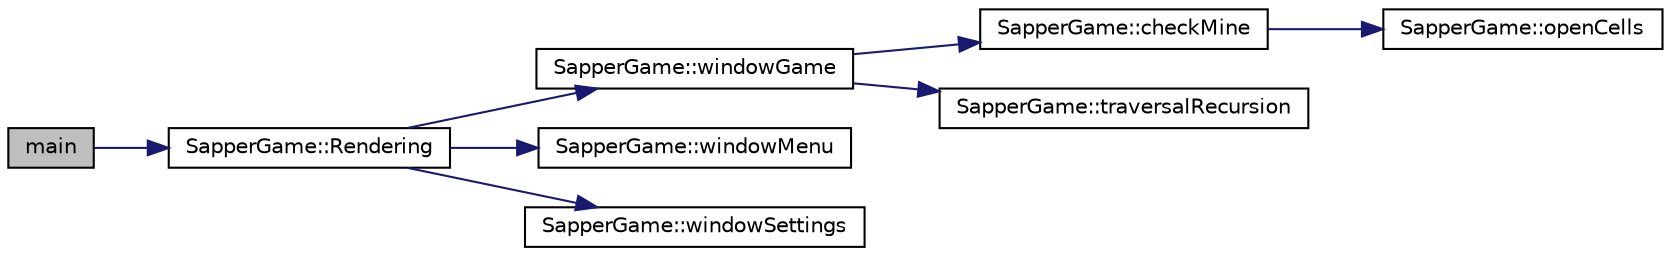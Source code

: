 digraph "main"
{
 // LATEX_PDF_SIZE
  edge [fontname="Helvetica",fontsize="10",labelfontname="Helvetica",labelfontsize="10"];
  node [fontname="Helvetica",fontsize="10",shape=record];
  rankdir="LR";
  Node1 [label="main",height=0.2,width=0.4,color="black", fillcolor="grey75", style="filled", fontcolor="black",tooltip=" "];
  Node1 -> Node2 [color="midnightblue",fontsize="10",style="solid",fontname="Helvetica"];
  Node2 [label="SapperGame::Rendering",height=0.2,width=0.4,color="black", fillcolor="white", style="filled",URL="$class_sapper_game.html#ac09e4985419e0b1f850ef85413478905",tooltip=" "];
  Node2 -> Node3 [color="midnightblue",fontsize="10",style="solid",fontname="Helvetica"];
  Node3 [label="SapperGame::windowGame",height=0.2,width=0.4,color="black", fillcolor="white", style="filled",URL="$class_sapper_game.html#a40a8ba499fce481c4ea425fbfa0dfa91",tooltip=" "];
  Node3 -> Node4 [color="midnightblue",fontsize="10",style="solid",fontname="Helvetica"];
  Node4 [label="SapperGame::checkMine",height=0.2,width=0.4,color="black", fillcolor="white", style="filled",URL="$class_sapper_game.html#a0411e1ea08f80067fe5b0b7f4dd8c025",tooltip=" "];
  Node4 -> Node5 [color="midnightblue",fontsize="10",style="solid",fontname="Helvetica"];
  Node5 [label="SapperGame::openCells",height=0.2,width=0.4,color="black", fillcolor="white", style="filled",URL="$class_sapper_game.html#a1880280ee98cb39ae8615ea723b2a73f",tooltip=" "];
  Node3 -> Node6 [color="midnightblue",fontsize="10",style="solid",fontname="Helvetica"];
  Node6 [label="SapperGame::traversalRecursion",height=0.2,width=0.4,color="black", fillcolor="white", style="filled",URL="$class_sapper_game.html#a53a3ded55636d9cf70077a94bc205dcc",tooltip=" "];
  Node2 -> Node7 [color="midnightblue",fontsize="10",style="solid",fontname="Helvetica"];
  Node7 [label="SapperGame::windowMenu",height=0.2,width=0.4,color="black", fillcolor="white", style="filled",URL="$class_sapper_game.html#a2eceb9a419f92085baf24b241a3a5788",tooltip=" "];
  Node2 -> Node8 [color="midnightblue",fontsize="10",style="solid",fontname="Helvetica"];
  Node8 [label="SapperGame::windowSettings",height=0.2,width=0.4,color="black", fillcolor="white", style="filled",URL="$class_sapper_game.html#a3c5bc8484a99546eb67cecd4d6820ab8",tooltip=" "];
}
